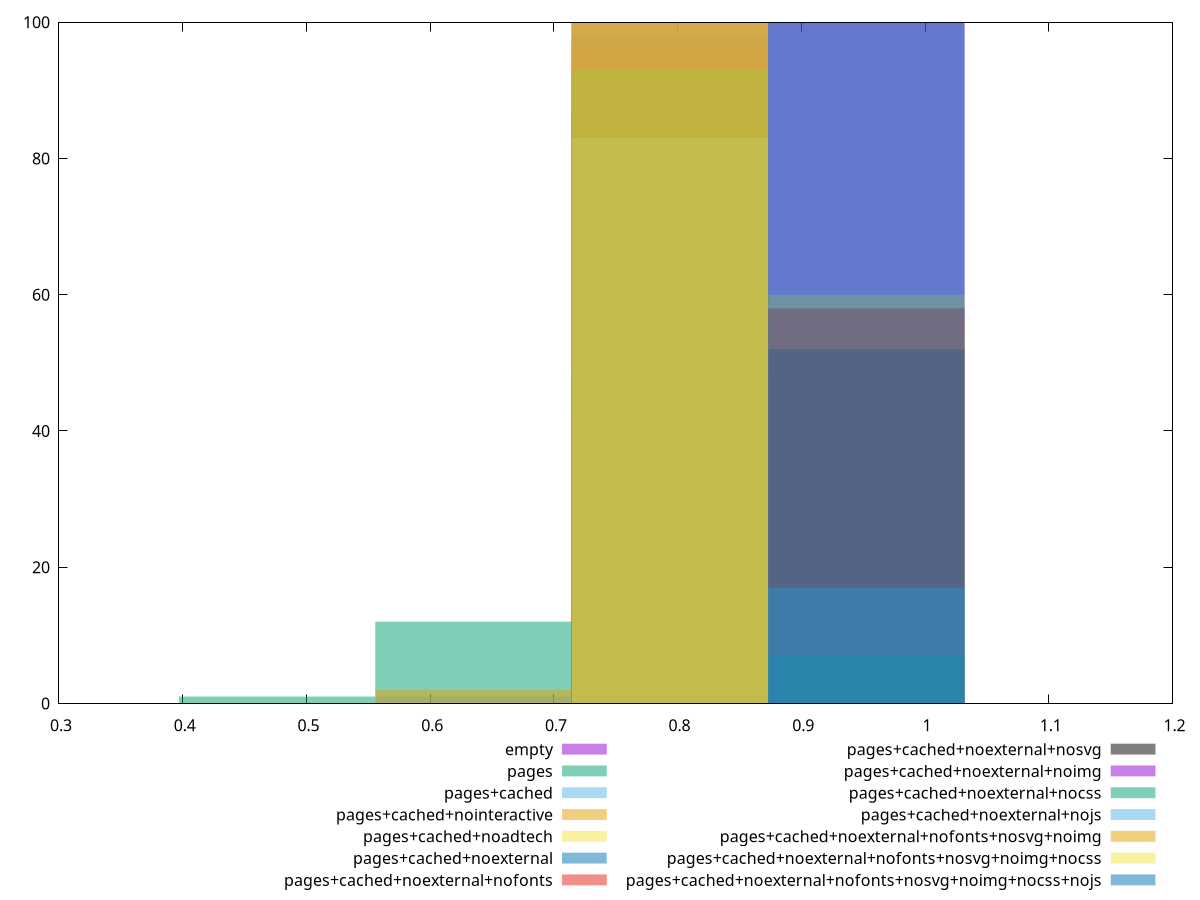 reset
set terminal svg size 640, 620 enhanced background rgb 'white'
set output "report_00007_2020-12-11T15:55:29.892Z/uses-http2/comparison/histogram/all_score.svg"

$empty <<EOF
0.9525414687966319 100
EOF

$pages <<EOF
0.47627073439831596 1
0.6350276458644213 12
0.7937845573305267 87
EOF

$pagesCached <<EOF
0.6350276458644213 1
0.7937845573305267 98
0.9525414687966319 1
EOF

$pagesCachedNointeractive <<EOF
0.7937845573305267 97
0.6350276458644213 2
0.9525414687966319 1
EOF

$pagesCachedNoadtech <<EOF
0.7937845573305267 40
0.9525414687966319 60
EOF

$pagesCachedNoexternal <<EOF
0.7937845573305267 48
0.9525414687966319 52
EOF

$pagesCachedNoexternalNofonts <<EOF
0.7937845573305267 42
0.9525414687966319 58
EOF

$pagesCachedNoexternalNosvg <<EOF
0.7937845573305267 100
EOF

$pagesCachedNoexternalNoimg <<EOF
0.7937845573305267 100
EOF

$pagesCachedNoexternalNocss <<EOF
0.7937845573305267 93
0.9525414687966319 7
EOF

$pagesCachedNoexternalNojs <<EOF
0.9525414687966319 17
0.7937845573305267 83
EOF

$pagesCachedNoexternalNofontsNosvgNoimg <<EOF
0.7937845573305267 100
EOF

$pagesCachedNoexternalNofontsNosvgNoimgNocss <<EOF
0.7937845573305267 100
EOF

$pagesCachedNoexternalNofontsNosvgNoimgNocssNojs <<EOF
0.9525414687966319 100
EOF

set key outside below
set boxwidth 0.15875691146610532
set yrange [0:100]
set style fill transparent solid 0.5 noborder

plot \
  $empty title "empty" with boxes, \
  $pages title "pages" with boxes, \
  $pagesCached title "pages+cached" with boxes, \
  $pagesCachedNointeractive title "pages+cached+nointeractive" with boxes, \
  $pagesCachedNoadtech title "pages+cached+noadtech" with boxes, \
  $pagesCachedNoexternal title "pages+cached+noexternal" with boxes, \
  $pagesCachedNoexternalNofonts title "pages+cached+noexternal+nofonts" with boxes, \
  $pagesCachedNoexternalNosvg title "pages+cached+noexternal+nosvg" with boxes, \
  $pagesCachedNoexternalNoimg title "pages+cached+noexternal+noimg" with boxes, \
  $pagesCachedNoexternalNocss title "pages+cached+noexternal+nocss" with boxes, \
  $pagesCachedNoexternalNojs title "pages+cached+noexternal+nojs" with boxes, \
  $pagesCachedNoexternalNofontsNosvgNoimg title "pages+cached+noexternal+nofonts+nosvg+noimg" with boxes, \
  $pagesCachedNoexternalNofontsNosvgNoimgNocss title "pages+cached+noexternal+nofonts+nosvg+noimg+nocss" with boxes, \
  $pagesCachedNoexternalNofontsNosvgNoimgNocssNojs title "pages+cached+noexternal+nofonts+nosvg+noimg+nocss+nojs" with boxes, \


reset